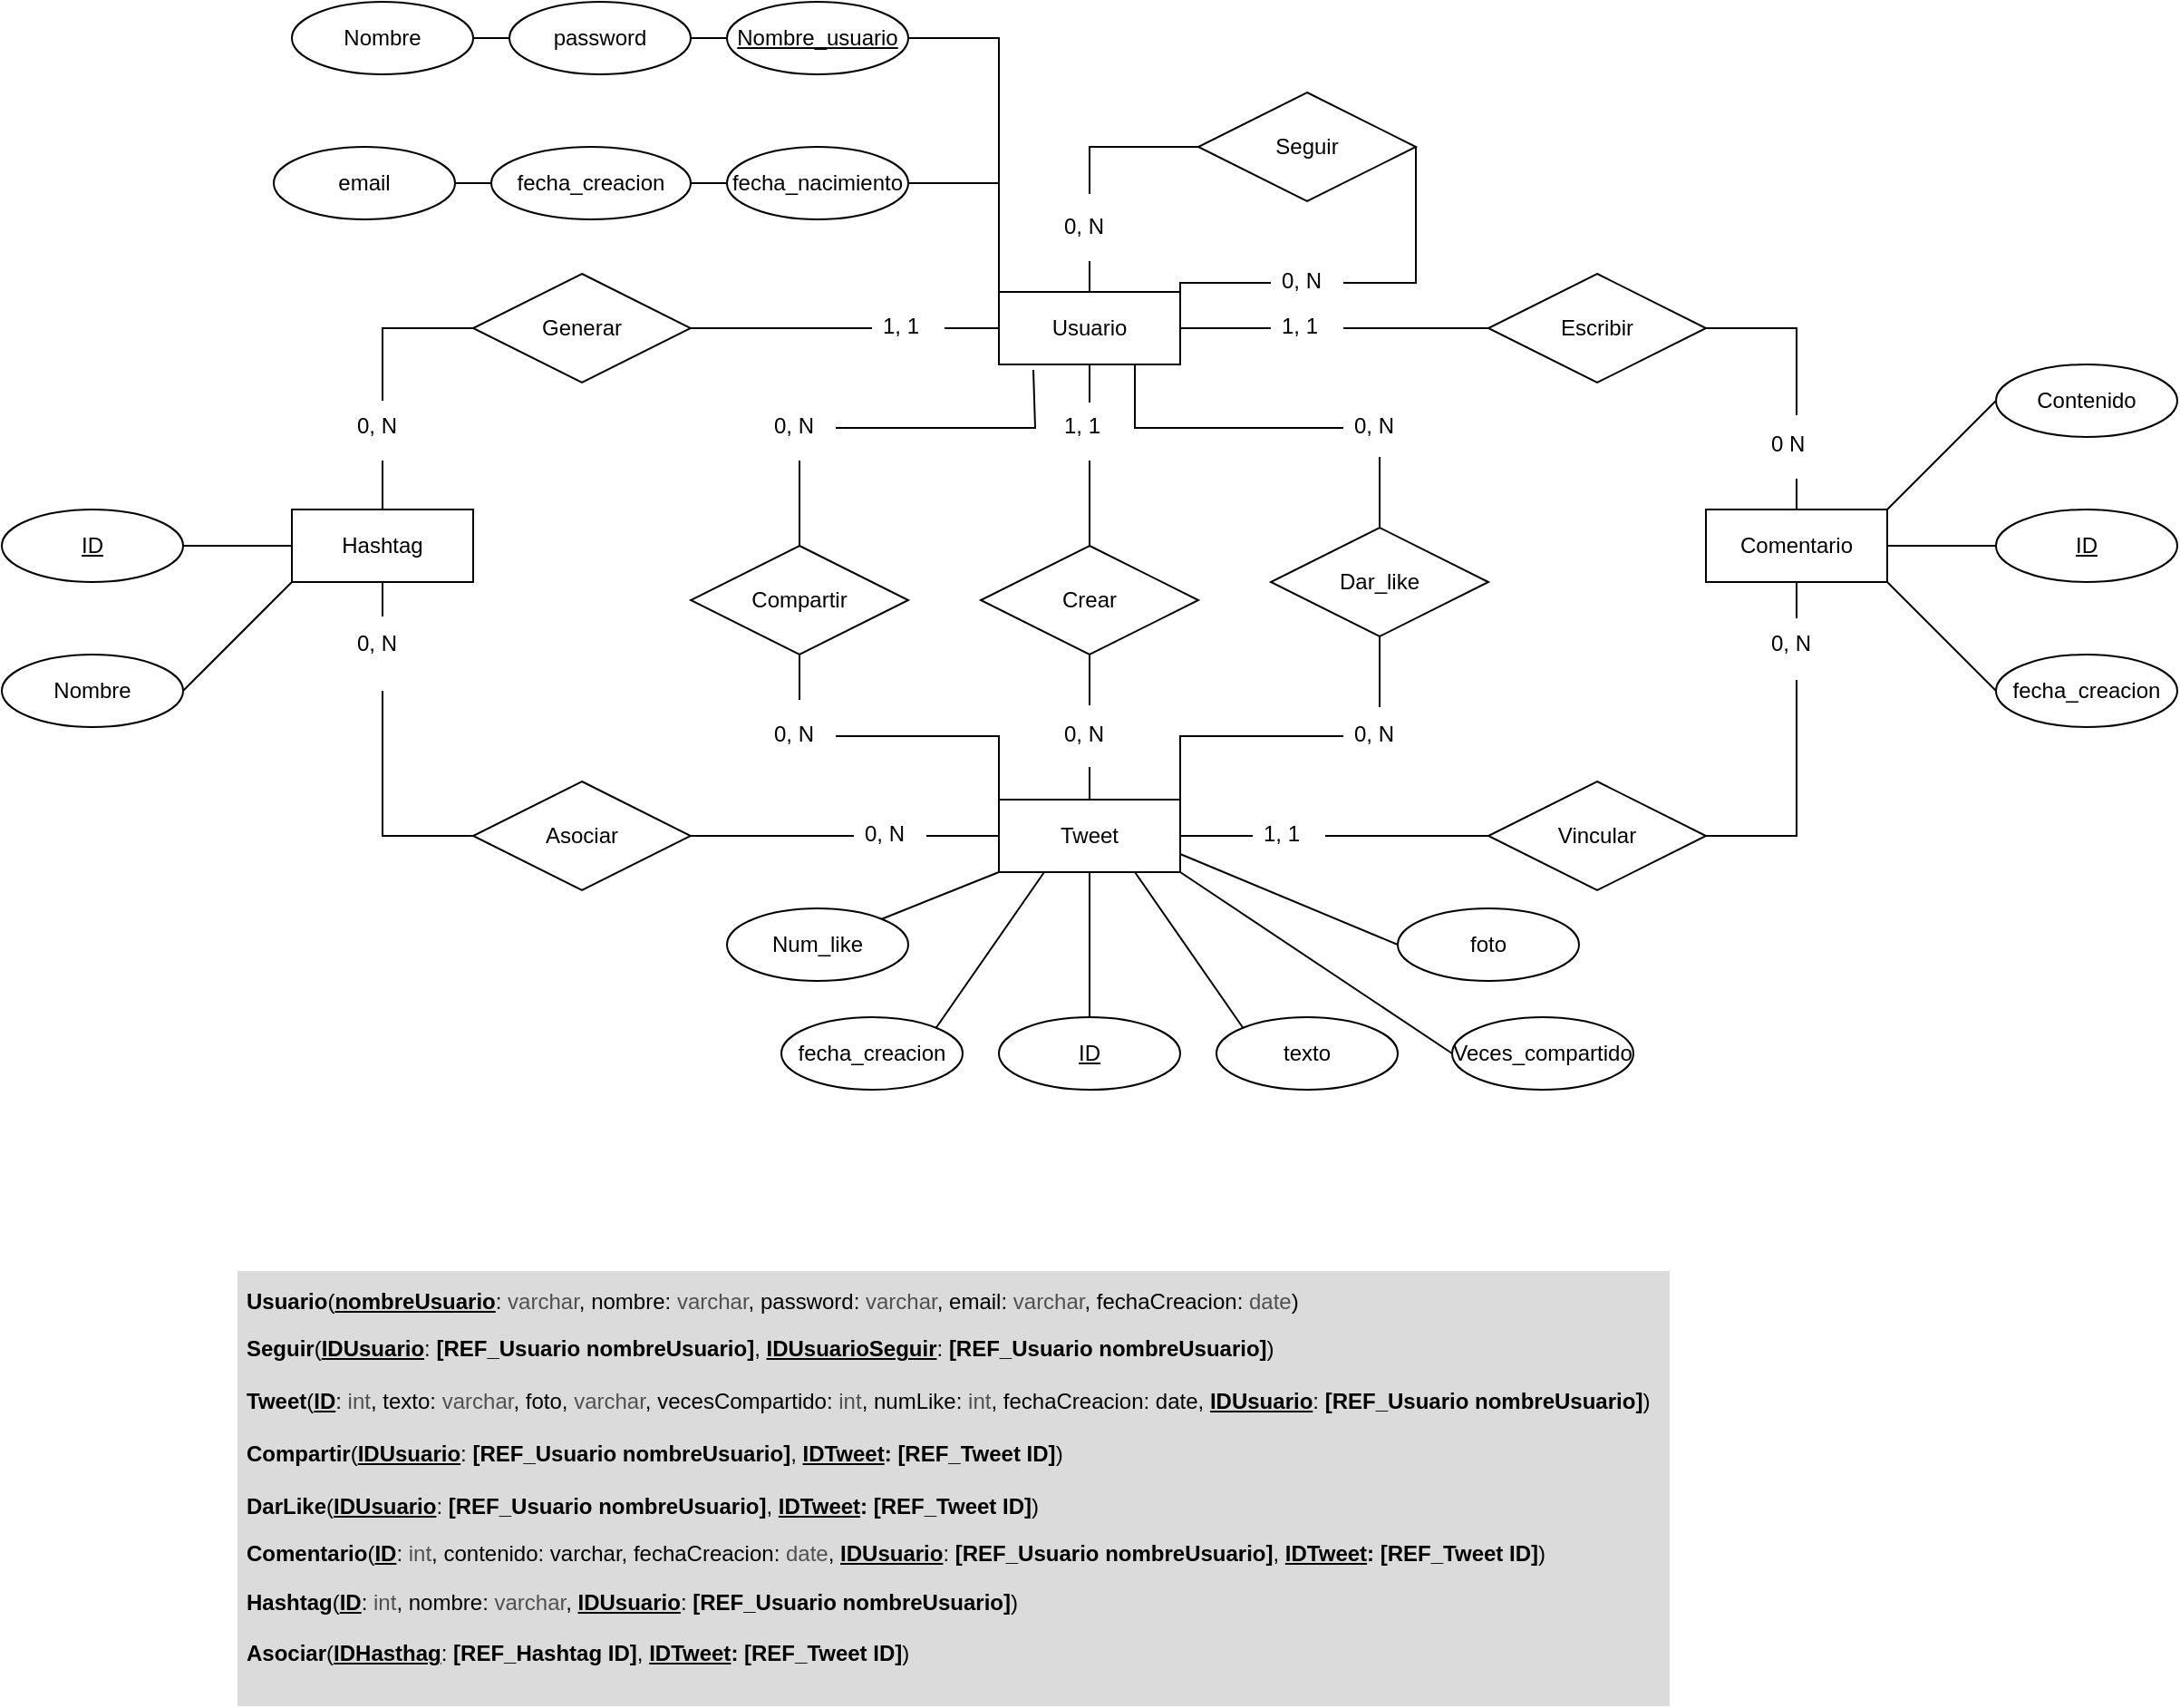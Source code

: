 <mxfile version="22.0.4" type="github">
  <diagram name="Página-1" id="B_YUauBdt4ndDx0U4x7B">
    <mxGraphModel dx="2876" dy="1117" grid="1" gridSize="10" guides="1" tooltips="1" connect="1" arrows="1" fold="1" page="1" pageScale="1" pageWidth="827" pageHeight="1169" math="0" shadow="0">
      <root>
        <mxCell id="0" />
        <mxCell id="1" parent="0" />
        <mxCell id="vRgjC-KuwLONajDQIYyj-1" value="Usuario" style="whiteSpace=wrap;html=1;align=center;" parent="1" vertex="1">
          <mxGeometry x="60" y="280" width="100" height="40" as="geometry" />
        </mxCell>
        <mxCell id="vRgjC-KuwLONajDQIYyj-2" value="Nombre_usuario" style="ellipse;whiteSpace=wrap;html=1;align=center;fontStyle=4;" parent="1" vertex="1">
          <mxGeometry x="-90" y="120" width="100" height="40" as="geometry" />
        </mxCell>
        <mxCell id="vRgjC-KuwLONajDQIYyj-3" value="fecha_nacimiento" style="ellipse;whiteSpace=wrap;html=1;align=center;" parent="1" vertex="1">
          <mxGeometry x="-90" y="200" width="100" height="40" as="geometry" />
        </mxCell>
        <mxCell id="vRgjC-KuwLONajDQIYyj-4" value="fecha_creacion" style="ellipse;whiteSpace=wrap;html=1;align=center;" parent="1" vertex="1">
          <mxGeometry x="-220" y="200" width="110" height="40" as="geometry" />
        </mxCell>
        <mxCell id="vRgjC-KuwLONajDQIYyj-5" value="email" style="ellipse;whiteSpace=wrap;html=1;align=center;" parent="1" vertex="1">
          <mxGeometry x="-340" y="200" width="100" height="40" as="geometry" />
        </mxCell>
        <mxCell id="vRgjC-KuwLONajDQIYyj-6" value="password" style="ellipse;whiteSpace=wrap;html=1;align=center;" parent="1" vertex="1">
          <mxGeometry x="-210" y="120" width="100" height="40" as="geometry" />
        </mxCell>
        <mxCell id="vRgjC-KuwLONajDQIYyj-7" value="Nombre" style="ellipse;whiteSpace=wrap;html=1;align=center;" parent="1" vertex="1">
          <mxGeometry x="-330" y="120" width="100" height="40" as="geometry" />
        </mxCell>
        <mxCell id="vRgjC-KuwLONajDQIYyj-8" value="Seguir" style="shape=rhombus;perimeter=rhombusPerimeter;whiteSpace=wrap;html=1;align=center;" parent="1" vertex="1">
          <mxGeometry x="170" y="170" width="120" height="60" as="geometry" />
        </mxCell>
        <mxCell id="vRgjC-KuwLONajDQIYyj-9" value="0, N" style="text;strokeColor=none;fillColor=none;spacingLeft=4;spacingRight=4;overflow=hidden;rotatable=0;points=[[0,0.5],[1,0.5]];portConstraint=eastwest;fontSize=12;whiteSpace=wrap;html=1;" parent="1" vertex="1">
          <mxGeometry x="210" y="260" width="40" height="30" as="geometry" />
        </mxCell>
        <mxCell id="vRgjC-KuwLONajDQIYyj-10" value="0, N" style="text;strokeColor=none;fillColor=none;spacingLeft=4;spacingRight=4;overflow=hidden;rotatable=0;points=[[0,0.5],[1,0.5]];portConstraint=eastwest;fontSize=12;whiteSpace=wrap;html=1;" parent="1" vertex="1">
          <mxGeometry x="90" y="230" width="40" height="30" as="geometry" />
        </mxCell>
        <mxCell id="vRgjC-KuwLONajDQIYyj-11" value="" style="endArrow=none;html=1;rounded=0;exitX=1;exitY=0;exitDx=0;exitDy=0;entryX=0;entryY=0.5;entryDx=0;entryDy=0;" parent="1" source="vRgjC-KuwLONajDQIYyj-1" target="vRgjC-KuwLONajDQIYyj-9" edge="1">
          <mxGeometry relative="1" as="geometry">
            <mxPoint x="310" y="470" as="sourcePoint" />
            <mxPoint x="220" y="280" as="targetPoint" />
            <Array as="points">
              <mxPoint x="160" y="275" />
            </Array>
          </mxGeometry>
        </mxCell>
        <mxCell id="vRgjC-KuwLONajDQIYyj-12" value="" style="endArrow=none;html=1;rounded=0;exitX=1;exitY=0.5;exitDx=0;exitDy=0;entryX=1;entryY=0.5;entryDx=0;entryDy=0;" parent="1" source="vRgjC-KuwLONajDQIYyj-8" target="vRgjC-KuwLONajDQIYyj-9" edge="1">
          <mxGeometry relative="1" as="geometry">
            <mxPoint x="170" y="310" as="sourcePoint" />
            <mxPoint x="220" y="310" as="targetPoint" />
            <Array as="points">
              <mxPoint x="290" y="275" />
            </Array>
          </mxGeometry>
        </mxCell>
        <mxCell id="vRgjC-KuwLONajDQIYyj-13" value="" style="endArrow=none;html=1;rounded=0;exitX=0.5;exitY=1.1;exitDx=0;exitDy=0;entryX=0.5;entryY=0;entryDx=0;entryDy=0;exitPerimeter=0;" parent="1" source="vRgjC-KuwLONajDQIYyj-10" target="vRgjC-KuwLONajDQIYyj-1" edge="1">
          <mxGeometry relative="1" as="geometry">
            <mxPoint x="180" y="320" as="sourcePoint" />
            <mxPoint x="230" y="320" as="targetPoint" />
          </mxGeometry>
        </mxCell>
        <mxCell id="vRgjC-KuwLONajDQIYyj-14" value="" style="endArrow=none;html=1;rounded=0;exitX=0;exitY=0.5;exitDx=0;exitDy=0;entryX=0.5;entryY=-0.133;entryDx=0;entryDy=0;entryPerimeter=0;" parent="1" source="vRgjC-KuwLONajDQIYyj-8" target="vRgjC-KuwLONajDQIYyj-10" edge="1">
          <mxGeometry relative="1" as="geometry">
            <mxPoint x="190" y="330" as="sourcePoint" />
            <mxPoint x="240" y="330" as="targetPoint" />
            <Array as="points">
              <mxPoint x="110" y="200" />
            </Array>
          </mxGeometry>
        </mxCell>
        <mxCell id="vRgjC-KuwLONajDQIYyj-15" value="Tweet" style="whiteSpace=wrap;html=1;align=center;" parent="1" vertex="1">
          <mxGeometry x="60" y="560" width="100" height="40" as="geometry" />
        </mxCell>
        <mxCell id="vRgjC-KuwLONajDQIYyj-16" value="ID" style="ellipse;whiteSpace=wrap;html=1;align=center;fontStyle=4;" parent="1" vertex="1">
          <mxGeometry x="60" y="680" width="100" height="40" as="geometry" />
        </mxCell>
        <mxCell id="vRgjC-KuwLONajDQIYyj-17" value="texto" style="ellipse;whiteSpace=wrap;html=1;align=center;" parent="1" vertex="1">
          <mxGeometry x="180" y="680" width="100" height="40" as="geometry" />
        </mxCell>
        <mxCell id="vRgjC-KuwLONajDQIYyj-18" value="fecha_creacion" style="ellipse;whiteSpace=wrap;html=1;align=center;" parent="1" vertex="1">
          <mxGeometry x="-60" y="680" width="100" height="40" as="geometry" />
        </mxCell>
        <mxCell id="vRgjC-KuwLONajDQIYyj-19" value="Crear" style="shape=rhombus;perimeter=rhombusPerimeter;whiteSpace=wrap;html=1;align=center;" parent="1" vertex="1">
          <mxGeometry x="50" y="420" width="120" height="60" as="geometry" />
        </mxCell>
        <mxCell id="vRgjC-KuwLONajDQIYyj-20" value="" style="endArrow=none;html=1;rounded=0;exitX=0.5;exitY=0;exitDx=0;exitDy=0;entryX=0.5;entryY=1.067;entryDx=0;entryDy=0;entryPerimeter=0;" parent="1" source="vRgjC-KuwLONajDQIYyj-15" target="vRgjC-KuwLONajDQIYyj-21" edge="1">
          <mxGeometry relative="1" as="geometry">
            <mxPoint x="260" y="570" as="sourcePoint" />
            <mxPoint x="420" y="570" as="targetPoint" />
          </mxGeometry>
        </mxCell>
        <mxCell id="vRgjC-KuwLONajDQIYyj-21" value="0, N" style="text;strokeColor=none;fillColor=none;spacingLeft=4;spacingRight=4;overflow=hidden;rotatable=0;points=[[0,0.5],[1,0.5]];portConstraint=eastwest;fontSize=12;whiteSpace=wrap;html=1;" parent="1" vertex="1">
          <mxGeometry x="90" y="510" width="40" height="30" as="geometry" />
        </mxCell>
        <mxCell id="vRgjC-KuwLONajDQIYyj-22" value="1, 1" style="text;strokeColor=none;fillColor=none;spacingLeft=4;spacingRight=4;overflow=hidden;rotatable=0;points=[[0,0.5],[1,0.5]];portConstraint=eastwest;fontSize=12;whiteSpace=wrap;html=1;" parent="1" vertex="1">
          <mxGeometry x="90" y="340" width="40" height="30" as="geometry" />
        </mxCell>
        <mxCell id="vRgjC-KuwLONajDQIYyj-23" value="" style="endArrow=none;html=1;rounded=0;exitX=0.5;exitY=-0.067;exitDx=0;exitDy=0;entryX=0.5;entryY=1;entryDx=0;entryDy=0;exitPerimeter=0;" parent="1" source="vRgjC-KuwLONajDQIYyj-21" target="vRgjC-KuwLONajDQIYyj-19" edge="1">
          <mxGeometry relative="1" as="geometry">
            <mxPoint x="120" y="570" as="sourcePoint" />
            <mxPoint x="120" y="552" as="targetPoint" />
          </mxGeometry>
        </mxCell>
        <mxCell id="vRgjC-KuwLONajDQIYyj-24" value="" style="endArrow=none;html=1;rounded=0;exitX=0.5;exitY=0;exitDx=0;exitDy=0;entryX=0.5;entryY=1.1;entryDx=0;entryDy=0;entryPerimeter=0;" parent="1" source="vRgjC-KuwLONajDQIYyj-19" target="vRgjC-KuwLONajDQIYyj-22" edge="1">
          <mxGeometry relative="1" as="geometry">
            <mxPoint x="260" y="570" as="sourcePoint" />
            <mxPoint x="420" y="570" as="targetPoint" />
          </mxGeometry>
        </mxCell>
        <mxCell id="vRgjC-KuwLONajDQIYyj-25" value="" style="endArrow=none;html=1;rounded=0;exitX=0.5;exitY=0.033;exitDx=0;exitDy=0;entryX=0.5;entryY=1;entryDx=0;entryDy=0;exitPerimeter=0;" parent="1" source="vRgjC-KuwLONajDQIYyj-22" target="vRgjC-KuwLONajDQIYyj-1" edge="1">
          <mxGeometry relative="1" as="geometry">
            <mxPoint x="120" y="430" as="sourcePoint" />
            <mxPoint x="120" y="383" as="targetPoint" />
          </mxGeometry>
        </mxCell>
        <mxCell id="vRgjC-KuwLONajDQIYyj-26" value="Compartir" style="shape=rhombus;perimeter=rhombusPerimeter;whiteSpace=wrap;html=1;align=center;" parent="1" vertex="1">
          <mxGeometry x="-110" y="420" width="120" height="60" as="geometry" />
        </mxCell>
        <mxCell id="vRgjC-KuwLONajDQIYyj-27" value="Num_like" style="ellipse;whiteSpace=wrap;html=1;align=center;" parent="1" vertex="1">
          <mxGeometry x="-90" y="620" width="100" height="40" as="geometry" />
        </mxCell>
        <mxCell id="vRgjC-KuwLONajDQIYyj-28" value="0, N" style="text;strokeColor=none;fillColor=none;spacingLeft=4;spacingRight=4;overflow=hidden;rotatable=0;points=[[0,0.5],[1,0.5]];portConstraint=eastwest;fontSize=12;whiteSpace=wrap;html=1;" parent="1" vertex="1">
          <mxGeometry x="-70" y="340" width="40" height="30" as="geometry" />
        </mxCell>
        <mxCell id="vRgjC-KuwLONajDQIYyj-29" value="0, N" style="text;strokeColor=none;fillColor=none;spacingLeft=4;spacingRight=4;overflow=hidden;rotatable=0;points=[[0,0.5],[1,0.5]];portConstraint=eastwest;fontSize=12;whiteSpace=wrap;html=1;" parent="1" vertex="1">
          <mxGeometry x="-70" y="510" width="40" height="30" as="geometry" />
        </mxCell>
        <mxCell id="vRgjC-KuwLONajDQIYyj-30" value="" style="endArrow=none;html=1;rounded=0;exitX=1;exitY=0.5;exitDx=0;exitDy=0;entryX=0.19;entryY=1.075;entryDx=0;entryDy=0;entryPerimeter=0;" parent="1" source="vRgjC-KuwLONajDQIYyj-28" target="vRgjC-KuwLONajDQIYyj-1" edge="1">
          <mxGeometry relative="1" as="geometry">
            <mxPoint x="-40" y="570" as="sourcePoint" />
            <mxPoint x="120" y="570" as="targetPoint" />
            <Array as="points">
              <mxPoint x="80" y="355" />
            </Array>
          </mxGeometry>
        </mxCell>
        <mxCell id="vRgjC-KuwLONajDQIYyj-31" value="" style="endArrow=none;html=1;rounded=0;exitX=0.5;exitY=0;exitDx=0;exitDy=0;entryX=0.5;entryY=1.1;entryDx=0;entryDy=0;entryPerimeter=0;" parent="1" source="vRgjC-KuwLONajDQIYyj-26" target="vRgjC-KuwLONajDQIYyj-28" edge="1">
          <mxGeometry relative="1" as="geometry">
            <mxPoint x="-40" y="570" as="sourcePoint" />
            <mxPoint x="120" y="570" as="targetPoint" />
          </mxGeometry>
        </mxCell>
        <mxCell id="vRgjC-KuwLONajDQIYyj-32" value="" style="endArrow=none;html=1;rounded=0;exitX=0.5;exitY=-0.167;exitDx=0;exitDy=0;exitPerimeter=0;entryX=0.5;entryY=1;entryDx=0;entryDy=0;" parent="1" source="vRgjC-KuwLONajDQIYyj-29" target="vRgjC-KuwLONajDQIYyj-26" edge="1">
          <mxGeometry relative="1" as="geometry">
            <mxPoint x="-40" y="430" as="sourcePoint" />
            <mxPoint x="-80" y="500" as="targetPoint" />
          </mxGeometry>
        </mxCell>
        <mxCell id="vRgjC-KuwLONajDQIYyj-33" value="" style="endArrow=none;html=1;rounded=0;exitX=0;exitY=0;exitDx=0;exitDy=0;entryX=1;entryY=0.5;entryDx=0;entryDy=0;" parent="1" source="vRgjC-KuwLONajDQIYyj-15" target="vRgjC-KuwLONajDQIYyj-29" edge="1">
          <mxGeometry relative="1" as="geometry">
            <mxPoint x="-30" y="440" as="sourcePoint" />
            <mxPoint x="-30" y="393" as="targetPoint" />
            <Array as="points">
              <mxPoint x="60" y="525" />
            </Array>
          </mxGeometry>
        </mxCell>
        <mxCell id="vRgjC-KuwLONajDQIYyj-34" value="Dar_like" style="shape=rhombus;perimeter=rhombusPerimeter;whiteSpace=wrap;html=1;align=center;" parent="1" vertex="1">
          <mxGeometry x="210" y="410" width="120" height="60" as="geometry" />
        </mxCell>
        <mxCell id="vRgjC-KuwLONajDQIYyj-35" value="0, N" style="text;strokeColor=none;fillColor=none;spacingLeft=4;spacingRight=4;overflow=hidden;rotatable=0;points=[[0,0.5],[1,0.5]];portConstraint=eastwest;fontSize=12;whiteSpace=wrap;html=1;" parent="1" vertex="1">
          <mxGeometry x="250" y="340" width="40" height="30" as="geometry" />
        </mxCell>
        <mxCell id="vRgjC-KuwLONajDQIYyj-36" value="0, N" style="text;strokeColor=none;fillColor=none;spacingLeft=4;spacingRight=4;overflow=hidden;rotatable=0;points=[[0,0.5],[1,0.5]];portConstraint=eastwest;fontSize=12;whiteSpace=wrap;html=1;" parent="1" vertex="1">
          <mxGeometry x="250" y="510" width="40" height="30" as="geometry" />
        </mxCell>
        <mxCell id="vRgjC-KuwLONajDQIYyj-37" value="" style="endArrow=none;html=1;rounded=0;exitX=1;exitY=0;exitDx=0;exitDy=0;entryX=0;entryY=0.5;entryDx=0;entryDy=0;" parent="1" source="vRgjC-KuwLONajDQIYyj-15" target="vRgjC-KuwLONajDQIYyj-36" edge="1">
          <mxGeometry relative="1" as="geometry">
            <mxPoint x="-40" y="570" as="sourcePoint" />
            <mxPoint x="120" y="570" as="targetPoint" />
            <Array as="points">
              <mxPoint x="160" y="525" />
            </Array>
          </mxGeometry>
        </mxCell>
        <mxCell id="vRgjC-KuwLONajDQIYyj-38" value="" style="endArrow=none;html=1;rounded=0;exitX=0.5;exitY=-0.033;exitDx=0;exitDy=0;exitPerimeter=0;entryX=0.5;entryY=1;entryDx=0;entryDy=0;" parent="1" source="vRgjC-KuwLONajDQIYyj-36" target="vRgjC-KuwLONajDQIYyj-34" edge="1">
          <mxGeometry relative="1" as="geometry">
            <mxPoint x="-40" y="570" as="sourcePoint" />
            <mxPoint x="120" y="570" as="targetPoint" />
          </mxGeometry>
        </mxCell>
        <mxCell id="vRgjC-KuwLONajDQIYyj-39" value="" style="endArrow=none;html=1;rounded=0;exitX=0.5;exitY=1.033;exitDx=0;exitDy=0;exitPerimeter=0;entryX=0.5;entryY=0;entryDx=0;entryDy=0;" parent="1" source="vRgjC-KuwLONajDQIYyj-35" target="vRgjC-KuwLONajDQIYyj-34" edge="1">
          <mxGeometry relative="1" as="geometry">
            <mxPoint x="280" y="519" as="sourcePoint" />
            <mxPoint x="280" y="490" as="targetPoint" />
          </mxGeometry>
        </mxCell>
        <mxCell id="vRgjC-KuwLONajDQIYyj-40" value="" style="endArrow=none;html=1;rounded=0;exitX=0;exitY=0.5;exitDx=0;exitDy=0;entryX=0.75;entryY=1;entryDx=0;entryDy=0;" parent="1" source="vRgjC-KuwLONajDQIYyj-35" target="vRgjC-KuwLONajDQIYyj-1" edge="1">
          <mxGeometry relative="1" as="geometry">
            <mxPoint x="290" y="529" as="sourcePoint" />
            <mxPoint x="290" y="500" as="targetPoint" />
            <Array as="points">
              <mxPoint x="135" y="355" />
            </Array>
          </mxGeometry>
        </mxCell>
        <mxCell id="vRgjC-KuwLONajDQIYyj-41" value="Veces_compartido" style="ellipse;whiteSpace=wrap;html=1;align=center;" parent="1" vertex="1">
          <mxGeometry x="310" y="680" width="100" height="40" as="geometry" />
        </mxCell>
        <mxCell id="vRgjC-KuwLONajDQIYyj-42" value="Comentario" style="whiteSpace=wrap;html=1;align=center;" parent="1" vertex="1">
          <mxGeometry x="450" y="400" width="100" height="40" as="geometry" />
        </mxCell>
        <mxCell id="vRgjC-KuwLONajDQIYyj-43" value="Contenido" style="ellipse;whiteSpace=wrap;html=1;align=center;" parent="1" vertex="1">
          <mxGeometry x="610" y="320" width="100" height="40" as="geometry" />
        </mxCell>
        <mxCell id="vRgjC-KuwLONajDQIYyj-44" value="ID" style="ellipse;whiteSpace=wrap;html=1;align=center;fontStyle=4;" parent="1" vertex="1">
          <mxGeometry x="610" y="400" width="100" height="40" as="geometry" />
        </mxCell>
        <mxCell id="vRgjC-KuwLONajDQIYyj-45" value="fecha_creacion" style="ellipse;whiteSpace=wrap;html=1;align=center;" parent="1" vertex="1">
          <mxGeometry x="610" y="480" width="100" height="40" as="geometry" />
        </mxCell>
        <mxCell id="vRgjC-KuwLONajDQIYyj-46" value="Escribir" style="shape=rhombus;perimeter=rhombusPerimeter;whiteSpace=wrap;html=1;align=center;" parent="1" vertex="1">
          <mxGeometry x="330" y="270" width="120" height="60" as="geometry" />
        </mxCell>
        <mxCell id="vRgjC-KuwLONajDQIYyj-47" value="" style="endArrow=none;html=1;rounded=0;exitX=1;exitY=0.5;exitDx=0;exitDy=0;" parent="1" source="vRgjC-KuwLONajDQIYyj-1" target="vRgjC-KuwLONajDQIYyj-48" edge="1">
          <mxGeometry relative="1" as="geometry">
            <mxPoint x="-40" y="470" as="sourcePoint" />
            <mxPoint x="120" y="470" as="targetPoint" />
          </mxGeometry>
        </mxCell>
        <mxCell id="vRgjC-KuwLONajDQIYyj-48" value="1, 1" style="text;strokeColor=none;fillColor=none;spacingLeft=4;spacingRight=4;overflow=hidden;rotatable=0;points=[[0,0.5],[1,0.5]];portConstraint=eastwest;fontSize=12;whiteSpace=wrap;html=1;" parent="1" vertex="1">
          <mxGeometry x="210" y="285" width="40" height="30" as="geometry" />
        </mxCell>
        <mxCell id="vRgjC-KuwLONajDQIYyj-49" value="" style="endArrow=none;html=1;rounded=0;exitX=1;exitY=0.5;exitDx=0;exitDy=0;entryX=0;entryY=0.5;entryDx=0;entryDy=0;" parent="1" source="vRgjC-KuwLONajDQIYyj-48" target="vRgjC-KuwLONajDQIYyj-46" edge="1">
          <mxGeometry relative="1" as="geometry">
            <mxPoint x="-40" y="470" as="sourcePoint" />
            <mxPoint x="120" y="470" as="targetPoint" />
          </mxGeometry>
        </mxCell>
        <mxCell id="vRgjC-KuwLONajDQIYyj-50" value="0 N" style="text;strokeColor=none;fillColor=none;spacingLeft=4;spacingRight=4;overflow=hidden;rotatable=0;points=[[0,0.5],[1,0.5]];portConstraint=eastwest;fontSize=12;whiteSpace=wrap;html=1;" parent="1" vertex="1">
          <mxGeometry x="480" y="350" width="40" height="30" as="geometry" />
        </mxCell>
        <mxCell id="vRgjC-KuwLONajDQIYyj-51" value="" style="endArrow=none;html=1;rounded=0;exitX=1;exitY=0.5;exitDx=0;exitDy=0;entryX=0.5;entryY=-0.067;entryDx=0;entryDy=0;entryPerimeter=0;" parent="1" source="vRgjC-KuwLONajDQIYyj-46" target="vRgjC-KuwLONajDQIYyj-50" edge="1">
          <mxGeometry relative="1" as="geometry">
            <mxPoint x="-40" y="470" as="sourcePoint" />
            <mxPoint x="120" y="470" as="targetPoint" />
            <Array as="points">
              <mxPoint x="500" y="300" />
            </Array>
          </mxGeometry>
        </mxCell>
        <mxCell id="vRgjC-KuwLONajDQIYyj-52" value="" style="endArrow=none;html=1;rounded=0;entryX=0.5;entryY=1.1;entryDx=0;entryDy=0;entryPerimeter=0;exitX=0.5;exitY=0;exitDx=0;exitDy=0;" parent="1" source="vRgjC-KuwLONajDQIYyj-42" target="vRgjC-KuwLONajDQIYyj-50" edge="1">
          <mxGeometry relative="1" as="geometry">
            <mxPoint x="-40" y="470" as="sourcePoint" />
            <mxPoint x="120" y="470" as="targetPoint" />
          </mxGeometry>
        </mxCell>
        <mxCell id="vRgjC-KuwLONajDQIYyj-53" value="1, 1" style="text;strokeColor=none;fillColor=none;spacingLeft=4;spacingRight=4;overflow=hidden;rotatable=0;points=[[0,0.5],[1,0.5]];portConstraint=eastwest;fontSize=12;whiteSpace=wrap;html=1;" parent="1" vertex="1">
          <mxGeometry x="200" y="565" width="40" height="30" as="geometry" />
        </mxCell>
        <mxCell id="vRgjC-KuwLONajDQIYyj-54" value="0, N" style="text;strokeColor=none;fillColor=none;spacingLeft=4;spacingRight=4;overflow=hidden;rotatable=0;points=[[0,0.5],[1,0.5]];portConstraint=eastwest;fontSize=12;whiteSpace=wrap;html=1;" parent="1" vertex="1">
          <mxGeometry x="480" y="460" width="40" height="30" as="geometry" />
        </mxCell>
        <mxCell id="vRgjC-KuwLONajDQIYyj-55" value="Vincular" style="shape=rhombus;perimeter=rhombusPerimeter;whiteSpace=wrap;html=1;align=center;" parent="1" vertex="1">
          <mxGeometry x="330" y="550" width="120" height="60" as="geometry" />
        </mxCell>
        <mxCell id="vRgjC-KuwLONajDQIYyj-56" value="" style="endArrow=none;html=1;rounded=0;exitX=1;exitY=0.5;exitDx=0;exitDy=0;entryX=0;entryY=0.5;entryDx=0;entryDy=0;" parent="1" source="vRgjC-KuwLONajDQIYyj-15" target="vRgjC-KuwLONajDQIYyj-53" edge="1">
          <mxGeometry relative="1" as="geometry">
            <mxPoint x="-40" y="470" as="sourcePoint" />
            <mxPoint x="120" y="470" as="targetPoint" />
          </mxGeometry>
        </mxCell>
        <mxCell id="vRgjC-KuwLONajDQIYyj-57" value="" style="endArrow=none;html=1;rounded=0;exitX=1;exitY=0.5;exitDx=0;exitDy=0;entryX=0;entryY=0.5;entryDx=0;entryDy=0;" parent="1" source="vRgjC-KuwLONajDQIYyj-53" target="vRgjC-KuwLONajDQIYyj-55" edge="1">
          <mxGeometry relative="1" as="geometry">
            <mxPoint x="-40" y="470" as="sourcePoint" />
            <mxPoint x="120" y="470" as="targetPoint" />
          </mxGeometry>
        </mxCell>
        <mxCell id="vRgjC-KuwLONajDQIYyj-58" value="" style="endArrow=none;html=1;rounded=0;exitX=1;exitY=0.5;exitDx=0;exitDy=0;entryX=0.5;entryY=1.133;entryDx=0;entryDy=0;entryPerimeter=0;" parent="1" source="vRgjC-KuwLONajDQIYyj-55" target="vRgjC-KuwLONajDQIYyj-54" edge="1">
          <mxGeometry relative="1" as="geometry">
            <mxPoint x="-40" y="470" as="sourcePoint" />
            <mxPoint x="120" y="470" as="targetPoint" />
            <Array as="points">
              <mxPoint x="500" y="580" />
            </Array>
          </mxGeometry>
        </mxCell>
        <mxCell id="vRgjC-KuwLONajDQIYyj-59" value="" style="endArrow=none;html=1;rounded=0;exitX=0.5;exitY=0;exitDx=0;exitDy=0;exitPerimeter=0;entryX=0.5;entryY=1;entryDx=0;entryDy=0;" parent="1" source="vRgjC-KuwLONajDQIYyj-54" target="vRgjC-KuwLONajDQIYyj-42" edge="1">
          <mxGeometry relative="1" as="geometry">
            <mxPoint x="-40" y="470" as="sourcePoint" />
            <mxPoint x="120" y="470" as="targetPoint" />
          </mxGeometry>
        </mxCell>
        <mxCell id="vRgjC-KuwLONajDQIYyj-60" value="Hashtag" style="whiteSpace=wrap;html=1;align=center;" parent="1" vertex="1">
          <mxGeometry x="-330" y="400" width="100" height="40" as="geometry" />
        </mxCell>
        <mxCell id="vRgjC-KuwLONajDQIYyj-61" value="ID" style="ellipse;whiteSpace=wrap;html=1;align=center;fontStyle=4;" parent="1" vertex="1">
          <mxGeometry x="-490" y="400" width="100" height="40" as="geometry" />
        </mxCell>
        <mxCell id="vRgjC-KuwLONajDQIYyj-62" value="Nombre" style="ellipse;whiteSpace=wrap;html=1;align=center;" parent="1" vertex="1">
          <mxGeometry x="-490" y="480" width="100" height="40" as="geometry" />
        </mxCell>
        <mxCell id="vRgjC-KuwLONajDQIYyj-63" value="Asociar" style="shape=rhombus;perimeter=rhombusPerimeter;whiteSpace=wrap;html=1;align=center;" parent="1" vertex="1">
          <mxGeometry x="-230" y="550" width="120" height="60" as="geometry" />
        </mxCell>
        <mxCell id="vRgjC-KuwLONajDQIYyj-64" value="0, N" style="text;strokeColor=none;fillColor=none;spacingLeft=4;spacingRight=4;overflow=hidden;rotatable=0;points=[[0,0.5],[1,0.5]];portConstraint=eastwest;fontSize=12;whiteSpace=wrap;html=1;" parent="1" vertex="1">
          <mxGeometry x="-20" y="565" width="40" height="30" as="geometry" />
        </mxCell>
        <mxCell id="vRgjC-KuwLONajDQIYyj-65" value="0, N" style="text;strokeColor=none;fillColor=none;spacingLeft=4;spacingRight=4;overflow=hidden;rotatable=0;points=[[0,0.5],[1,0.5]];portConstraint=eastwest;fontSize=12;whiteSpace=wrap;html=1;" parent="1" vertex="1">
          <mxGeometry x="-300" y="460" width="40" height="30" as="geometry" />
        </mxCell>
        <mxCell id="vRgjC-KuwLONajDQIYyj-66" value="" style="endArrow=none;html=1;rounded=0;exitX=0.5;exitY=-0.033;exitDx=0;exitDy=0;exitPerimeter=0;entryX=0.5;entryY=1;entryDx=0;entryDy=0;" parent="1" source="vRgjC-KuwLONajDQIYyj-65" target="vRgjC-KuwLONajDQIYyj-60" edge="1">
          <mxGeometry relative="1" as="geometry">
            <mxPoint x="-40" y="370" as="sourcePoint" />
            <mxPoint x="120" y="370" as="targetPoint" />
          </mxGeometry>
        </mxCell>
        <mxCell id="vRgjC-KuwLONajDQIYyj-67" value="" style="endArrow=none;html=1;rounded=0;exitX=0;exitY=0.5;exitDx=0;exitDy=0;entryX=0.5;entryY=1.333;entryDx=0;entryDy=0;entryPerimeter=0;" parent="1" source="vRgjC-KuwLONajDQIYyj-63" target="vRgjC-KuwLONajDQIYyj-65" edge="1">
          <mxGeometry relative="1" as="geometry">
            <mxPoint x="-40" y="370" as="sourcePoint" />
            <mxPoint x="120" y="370" as="targetPoint" />
            <Array as="points">
              <mxPoint x="-280" y="580" />
            </Array>
          </mxGeometry>
        </mxCell>
        <mxCell id="vRgjC-KuwLONajDQIYyj-68" value="" style="endArrow=none;html=1;rounded=0;exitX=1;exitY=0.5;exitDx=0;exitDy=0;entryX=0;entryY=0.5;entryDx=0;entryDy=0;" parent="1" source="vRgjC-KuwLONajDQIYyj-63" target="vRgjC-KuwLONajDQIYyj-64" edge="1">
          <mxGeometry relative="1" as="geometry">
            <mxPoint x="-30" y="380" as="sourcePoint" />
            <mxPoint x="130" y="380" as="targetPoint" />
          </mxGeometry>
        </mxCell>
        <mxCell id="vRgjC-KuwLONajDQIYyj-69" value="" style="endArrow=none;html=1;rounded=0;exitX=0;exitY=0.5;exitDx=0;exitDy=0;entryX=1;entryY=0.5;entryDx=0;entryDy=0;" parent="1" source="vRgjC-KuwLONajDQIYyj-15" target="vRgjC-KuwLONajDQIYyj-64" edge="1">
          <mxGeometry relative="1" as="geometry">
            <mxPoint x="-100" y="590" as="sourcePoint" />
            <mxPoint x="-10" y="590" as="targetPoint" />
          </mxGeometry>
        </mxCell>
        <mxCell id="vRgjC-KuwLONajDQIYyj-70" value="1, 1" style="text;strokeColor=none;fillColor=none;spacingLeft=4;spacingRight=4;overflow=hidden;rotatable=0;points=[[0,0.5],[1,0.5]];portConstraint=eastwest;fontSize=12;whiteSpace=wrap;html=1;" parent="1" vertex="1">
          <mxGeometry x="-10" y="285" width="40" height="30" as="geometry" />
        </mxCell>
        <mxCell id="vRgjC-KuwLONajDQIYyj-71" value="0, N" style="text;strokeColor=none;fillColor=none;spacingLeft=4;spacingRight=4;overflow=hidden;rotatable=0;points=[[0,0.5],[1,0.5]];portConstraint=eastwest;fontSize=12;whiteSpace=wrap;html=1;" parent="1" vertex="1">
          <mxGeometry x="-300" y="340" width="40" height="30" as="geometry" />
        </mxCell>
        <mxCell id="vRgjC-KuwLONajDQIYyj-72" value="" style="endArrow=none;html=1;rounded=0;exitX=0.5;exitY=0;exitDx=0;exitDy=0;entryX=0.5;entryY=1.1;entryDx=0;entryDy=0;entryPerimeter=0;" parent="1" source="vRgjC-KuwLONajDQIYyj-60" target="vRgjC-KuwLONajDQIYyj-71" edge="1">
          <mxGeometry relative="1" as="geometry">
            <mxPoint x="-40" y="370" as="sourcePoint" />
            <mxPoint x="120" y="370" as="targetPoint" />
          </mxGeometry>
        </mxCell>
        <mxCell id="vRgjC-KuwLONajDQIYyj-73" value="Generar" style="shape=rhombus;perimeter=rhombusPerimeter;whiteSpace=wrap;html=1;align=center;" parent="1" vertex="1">
          <mxGeometry x="-230" y="270" width="120" height="60" as="geometry" />
        </mxCell>
        <mxCell id="vRgjC-KuwLONajDQIYyj-74" value="" style="endArrow=none;html=1;rounded=0;exitX=0.5;exitY=0;exitDx=0;exitDy=0;exitPerimeter=0;entryX=0;entryY=0.5;entryDx=0;entryDy=0;" parent="1" source="vRgjC-KuwLONajDQIYyj-71" target="vRgjC-KuwLONajDQIYyj-73" edge="1">
          <mxGeometry relative="1" as="geometry">
            <mxPoint x="-40" y="370" as="sourcePoint" />
            <mxPoint x="120" y="370" as="targetPoint" />
            <Array as="points">
              <mxPoint x="-280" y="300" />
            </Array>
          </mxGeometry>
        </mxCell>
        <mxCell id="vRgjC-KuwLONajDQIYyj-75" value="" style="endArrow=none;html=1;rounded=0;exitX=1;exitY=0.5;exitDx=0;exitDy=0;entryX=0;entryY=0.5;entryDx=0;entryDy=0;" parent="1" source="vRgjC-KuwLONajDQIYyj-73" target="vRgjC-KuwLONajDQIYyj-70" edge="1">
          <mxGeometry relative="1" as="geometry">
            <mxPoint x="-40" y="370" as="sourcePoint" />
            <mxPoint x="120" y="370" as="targetPoint" />
          </mxGeometry>
        </mxCell>
        <mxCell id="vRgjC-KuwLONajDQIYyj-76" value="" style="endArrow=none;html=1;rounded=0;exitX=0;exitY=0.5;exitDx=0;exitDy=0;entryX=1;entryY=0.5;entryDx=0;entryDy=0;" parent="1" source="vRgjC-KuwLONajDQIYyj-1" target="vRgjC-KuwLONajDQIYyj-70" edge="1">
          <mxGeometry relative="1" as="geometry">
            <mxPoint x="-100" y="310" as="sourcePoint" />
            <mxPoint y="310" as="targetPoint" />
          </mxGeometry>
        </mxCell>
        <mxCell id="vRgjC-KuwLONajDQIYyj-77" value="" style="endArrow=none;html=1;rounded=0;exitX=1;exitY=0.5;exitDx=0;exitDy=0;entryX=0;entryY=0;entryDx=0;entryDy=0;" parent="1" source="vRgjC-KuwLONajDQIYyj-2" target="vRgjC-KuwLONajDQIYyj-1" edge="1">
          <mxGeometry relative="1" as="geometry">
            <mxPoint x="50" y="500" as="sourcePoint" />
            <mxPoint x="50" y="180" as="targetPoint" />
            <Array as="points">
              <mxPoint x="60" y="140" />
            </Array>
          </mxGeometry>
        </mxCell>
        <mxCell id="vRgjC-KuwLONajDQIYyj-78" value="" style="endArrow=none;html=1;rounded=0;exitX=1;exitY=0.5;exitDx=0;exitDy=0;" parent="1" source="vRgjC-KuwLONajDQIYyj-3" edge="1">
          <mxGeometry relative="1" as="geometry">
            <mxPoint x="50" y="500" as="sourcePoint" />
            <mxPoint x="60" y="220" as="targetPoint" />
          </mxGeometry>
        </mxCell>
        <mxCell id="vRgjC-KuwLONajDQIYyj-79" value="" style="endArrow=none;html=1;rounded=0;exitX=1;exitY=0.5;exitDx=0;exitDy=0;entryX=0;entryY=0.5;entryDx=0;entryDy=0;" parent="1" source="vRgjC-KuwLONajDQIYyj-6" target="vRgjC-KuwLONajDQIYyj-2" edge="1">
          <mxGeometry relative="1" as="geometry">
            <mxPoint x="50" y="500" as="sourcePoint" />
            <mxPoint x="210" y="500" as="targetPoint" />
          </mxGeometry>
        </mxCell>
        <mxCell id="vRgjC-KuwLONajDQIYyj-80" value="" style="endArrow=none;html=1;rounded=0;exitX=1;exitY=0.5;exitDx=0;exitDy=0;" parent="1" source="vRgjC-KuwLONajDQIYyj-7" edge="1">
          <mxGeometry relative="1" as="geometry">
            <mxPoint x="-100" y="150" as="sourcePoint" />
            <mxPoint x="-210" y="140" as="targetPoint" />
          </mxGeometry>
        </mxCell>
        <mxCell id="vRgjC-KuwLONajDQIYyj-81" value="" style="endArrow=none;html=1;rounded=0;exitX=1;exitY=0.5;exitDx=0;exitDy=0;entryX=0;entryY=0.5;entryDx=0;entryDy=0;" parent="1" source="vRgjC-KuwLONajDQIYyj-5" target="vRgjC-KuwLONajDQIYyj-4" edge="1">
          <mxGeometry relative="1" as="geometry">
            <mxPoint x="-220" y="150" as="sourcePoint" />
            <mxPoint x="-200" y="150" as="targetPoint" />
          </mxGeometry>
        </mxCell>
        <mxCell id="vRgjC-KuwLONajDQIYyj-82" value="" style="endArrow=none;html=1;rounded=0;exitX=1;exitY=0.5;exitDx=0;exitDy=0;entryX=0;entryY=0.5;entryDx=0;entryDy=0;" parent="1" source="vRgjC-KuwLONajDQIYyj-4" target="vRgjC-KuwLONajDQIYyj-3" edge="1">
          <mxGeometry relative="1" as="geometry">
            <mxPoint x="-230" y="230" as="sourcePoint" />
            <mxPoint x="-210" y="230" as="targetPoint" />
          </mxGeometry>
        </mxCell>
        <mxCell id="vRgjC-KuwLONajDQIYyj-83" value="" style="endArrow=none;html=1;rounded=0;exitX=1;exitY=0.5;exitDx=0;exitDy=0;entryX=0;entryY=0.5;entryDx=0;entryDy=0;" parent="1" source="vRgjC-KuwLONajDQIYyj-61" target="vRgjC-KuwLONajDQIYyj-60" edge="1">
          <mxGeometry relative="1" as="geometry">
            <mxPoint x="50" y="500" as="sourcePoint" />
            <mxPoint x="210" y="500" as="targetPoint" />
          </mxGeometry>
        </mxCell>
        <mxCell id="vRgjC-KuwLONajDQIYyj-84" value="" style="endArrow=none;html=1;rounded=0;exitX=1;exitY=0.5;exitDx=0;exitDy=0;entryX=0;entryY=1;entryDx=0;entryDy=0;" parent="1" source="vRgjC-KuwLONajDQIYyj-62" target="vRgjC-KuwLONajDQIYyj-60" edge="1">
          <mxGeometry relative="1" as="geometry">
            <mxPoint x="-380" y="430" as="sourcePoint" />
            <mxPoint x="-330" y="480" as="targetPoint" />
          </mxGeometry>
        </mxCell>
        <mxCell id="vRgjC-KuwLONajDQIYyj-85" value="" style="endArrow=none;html=1;rounded=0;exitX=1;exitY=0;exitDx=0;exitDy=0;entryX=0;entryY=1;entryDx=0;entryDy=0;" parent="1" source="vRgjC-KuwLONajDQIYyj-27" target="vRgjC-KuwLONajDQIYyj-15" edge="1">
          <mxGeometry relative="1" as="geometry">
            <mxPoint x="50" y="500" as="sourcePoint" />
            <mxPoint x="210" y="500" as="targetPoint" />
          </mxGeometry>
        </mxCell>
        <mxCell id="vRgjC-KuwLONajDQIYyj-86" value="" style="endArrow=none;html=1;rounded=0;exitX=1;exitY=0;exitDx=0;exitDy=0;entryX=0.25;entryY=1;entryDx=0;entryDy=0;" parent="1" source="vRgjC-KuwLONajDQIYyj-18" target="vRgjC-KuwLONajDQIYyj-15" edge="1">
          <mxGeometry relative="1" as="geometry">
            <mxPoint x="5" y="636" as="sourcePoint" />
            <mxPoint x="70" y="610" as="targetPoint" />
          </mxGeometry>
        </mxCell>
        <mxCell id="vRgjC-KuwLONajDQIYyj-87" value="" style="endArrow=none;html=1;rounded=0;exitX=0.5;exitY=0;exitDx=0;exitDy=0;entryX=0.5;entryY=1;entryDx=0;entryDy=0;" parent="1" source="vRgjC-KuwLONajDQIYyj-16" target="vRgjC-KuwLONajDQIYyj-15" edge="1">
          <mxGeometry relative="1" as="geometry">
            <mxPoint x="35" y="696" as="sourcePoint" />
            <mxPoint x="95" y="610" as="targetPoint" />
          </mxGeometry>
        </mxCell>
        <mxCell id="vRgjC-KuwLONajDQIYyj-88" value="" style="endArrow=none;html=1;rounded=0;exitX=0;exitY=0;exitDx=0;exitDy=0;entryX=0.75;entryY=1;entryDx=0;entryDy=0;" parent="1" source="vRgjC-KuwLONajDQIYyj-17" target="vRgjC-KuwLONajDQIYyj-15" edge="1">
          <mxGeometry relative="1" as="geometry">
            <mxPoint x="45" y="706" as="sourcePoint" />
            <mxPoint x="105" y="620" as="targetPoint" />
          </mxGeometry>
        </mxCell>
        <mxCell id="vRgjC-KuwLONajDQIYyj-89" value="" style="endArrow=none;html=1;rounded=0;exitX=0;exitY=0.5;exitDx=0;exitDy=0;entryX=1;entryY=1;entryDx=0;entryDy=0;" parent="1" source="vRgjC-KuwLONajDQIYyj-41" target="vRgjC-KuwLONajDQIYyj-15" edge="1">
          <mxGeometry relative="1" as="geometry">
            <mxPoint x="55" y="716" as="sourcePoint" />
            <mxPoint x="115" y="630" as="targetPoint" />
          </mxGeometry>
        </mxCell>
        <mxCell id="vRgjC-KuwLONajDQIYyj-90" value="" style="endArrow=none;html=1;rounded=0;exitX=1;exitY=0;exitDx=0;exitDy=0;entryX=0;entryY=0.5;entryDx=0;entryDy=0;" parent="1" source="vRgjC-KuwLONajDQIYyj-42" target="vRgjC-KuwLONajDQIYyj-43" edge="1">
          <mxGeometry relative="1" as="geometry">
            <mxPoint x="65" y="726" as="sourcePoint" />
            <mxPoint x="125" y="640" as="targetPoint" />
          </mxGeometry>
        </mxCell>
        <mxCell id="vRgjC-KuwLONajDQIYyj-91" value="" style="endArrow=none;html=1;rounded=0;exitX=1;exitY=0.5;exitDx=0;exitDy=0;entryX=0;entryY=0.5;entryDx=0;entryDy=0;" parent="1" source="vRgjC-KuwLONajDQIYyj-42" target="vRgjC-KuwLONajDQIYyj-44" edge="1">
          <mxGeometry relative="1" as="geometry">
            <mxPoint x="560" y="410" as="sourcePoint" />
            <mxPoint x="620" y="350" as="targetPoint" />
          </mxGeometry>
        </mxCell>
        <mxCell id="vRgjC-KuwLONajDQIYyj-92" value="" style="endArrow=none;html=1;rounded=0;exitX=1;exitY=1;exitDx=0;exitDy=0;entryX=0;entryY=0.5;entryDx=0;entryDy=0;" parent="1" source="vRgjC-KuwLONajDQIYyj-42" target="vRgjC-KuwLONajDQIYyj-45" edge="1">
          <mxGeometry relative="1" as="geometry">
            <mxPoint x="570" y="420" as="sourcePoint" />
            <mxPoint x="630" y="360" as="targetPoint" />
          </mxGeometry>
        </mxCell>
        <mxCell id="CPWmmdeJDW9y51N6vrC7-1" value="&lt;b style=&quot;background-color: initial;&quot;&gt;Usuario&lt;/b&gt;&lt;span style=&quot;background-color: initial;&quot;&gt;(&lt;/span&gt;&lt;b style=&quot;background-color: initial;&quot;&gt;&lt;u&gt;nombreUsuario&lt;/u&gt;&lt;/b&gt;&lt;span style=&quot;background-color: initial;&quot;&gt;: &lt;/span&gt;&lt;span style=&quot;background-color: initial; color: rgb(80, 80, 80);&quot;&gt;varchar&lt;/span&gt;&lt;span style=&quot;background-color: initial;&quot;&gt;, &lt;/span&gt;&lt;span style=&quot;background-color: initial;&quot;&gt;nombre&lt;/span&gt;&lt;span style=&quot;background-color: initial;&quot;&gt;: &lt;/span&gt;&lt;span style=&quot;background-color: initial; color: rgb(80, 80, 80);&quot;&gt;varchar&lt;/span&gt;&lt;span style=&quot;background-color: initial;&quot;&gt;, &lt;/span&gt;&lt;span style=&quot;background-color: initial;&quot;&gt;password&lt;/span&gt;&lt;span style=&quot;background-color: initial;&quot;&gt;: &lt;/span&gt;&lt;span style=&quot;background-color: initial; color: rgb(80, 80, 80);&quot;&gt;varchar&lt;/span&gt;&lt;span style=&quot;background-color: initial;&quot;&gt;, &lt;/span&gt;&lt;span style=&quot;background-color: initial;&quot;&gt;email&lt;/span&gt;&lt;span style=&quot;background-color: initial;&quot;&gt;: &lt;/span&gt;&lt;span style=&quot;background-color: initial; color: rgb(80, 80, 80);&quot;&gt;varchar&lt;/span&gt;&lt;span style=&quot;background-color: initial;&quot;&gt;, &lt;/span&gt;&lt;span style=&quot;background-color: initial;&quot;&gt;fechaCreacion&lt;/span&gt;&lt;span style=&quot;background-color: initial;&quot;&gt;: &lt;/span&gt;&lt;span style=&quot;background-color: initial; color: rgb(80, 80, 80);&quot;&gt;date&lt;/span&gt;&lt;span style=&quot;background-color: initial;&quot;&gt;)&lt;/span&gt;&lt;p class=&quot;MsoNormal&quot;&gt;&lt;/p&gt;&lt;b style=&quot;background-color: initial;&quot;&gt;Seguir&lt;/b&gt;&lt;span style=&quot;background-color: initial;&quot;&gt;(&lt;/span&gt;&lt;b style=&quot;background-color: initial;&quot;&gt;&lt;u&gt;IDUsuario&lt;/u&gt;&lt;/b&gt;&lt;span style=&quot;background-color: initial;&quot;&gt;: &lt;/span&gt;&lt;b style=&quot;background-color: initial;&quot;&gt;[REF_Usuario nombreUsuario]&lt;/b&gt;&lt;span style=&quot;background-color: initial;&quot;&gt;,&amp;nbsp;&lt;/span&gt;&lt;b style=&quot;background-color: initial;&quot;&gt;&lt;u&gt;IDUsuarioSeguir&lt;/u&gt;&lt;/b&gt;&lt;span style=&quot;background-color: initial;&quot;&gt;: &lt;/span&gt;&lt;b style=&quot;background-color: initial;&quot;&gt;[REF_Usuario nombreUsuario]&lt;/b&gt;&lt;span style=&quot;background-color: initial;&quot;&gt;)&lt;/span&gt;&lt;span style=&quot;background-color: initial;&quot;&gt;&lt;br&gt;&lt;/span&gt;&lt;b style=&quot;background-color: initial;&quot;&gt;&lt;br&gt;Tweet&lt;/b&gt;&lt;span style=&quot;background-color: initial;&quot;&gt;(&lt;/span&gt;&lt;b style=&quot;background-color: initial;&quot;&gt;&lt;u&gt;ID&lt;/u&gt;&lt;/b&gt;&lt;span style=&quot;background-color: initial;&quot;&gt;: &lt;/span&gt;&lt;span style=&quot;background-color: initial; color: rgb(80, 80, 80);&quot;&gt;int&lt;/span&gt;&lt;span style=&quot;background-color: initial;&quot;&gt;,&amp;nbsp;&lt;/span&gt;&lt;span style=&quot;background-color: initial;&quot;&gt;texto: &lt;/span&gt;&lt;span style=&quot;background-color: initial; color: rgb(80, 80, 80);&quot;&gt;varchar&lt;/span&gt;&lt;span style=&quot;background-color: initial;&quot;&gt;, foto, &lt;/span&gt;&lt;span style=&quot;background-color: initial; color: rgb(80, 80, 80);&quot;&gt;varchar&lt;/span&gt;&lt;span style=&quot;background-color: initial;&quot;&gt;, vecesCompartido: &lt;/span&gt;&lt;span style=&quot;background-color: initial; color: rgb(80, 80, 80);&quot;&gt;int&lt;/span&gt;&lt;span style=&quot;background-color: initial;&quot;&gt;, numLike:&amp;nbsp;&lt;/span&gt;&lt;span style=&quot;background-color: initial; color: rgb(80, 80, 80);&quot;&gt;int&lt;/span&gt;&lt;span style=&quot;background-color: initial;&quot;&gt;, fechaCreacion: date, &lt;/span&gt;&lt;b style=&quot;background-color: initial;&quot;&gt;&lt;u&gt;IDUsuario&lt;/u&gt;&lt;/b&gt;&lt;span style=&quot;background-color: initial;&quot;&gt;: &lt;/span&gt;&lt;b style=&quot;background-color: initial;&quot;&gt;[REF_Usuario nombreUsuario]&lt;/b&gt;&lt;span style=&quot;background-color: initial;&quot;&gt;)&lt;/span&gt;&lt;span style=&quot;background-color: initial;&quot;&gt;&lt;br&gt;&lt;/span&gt;&lt;b style=&quot;background-color: initial;&quot;&gt;&lt;br&gt;Compartir&lt;/b&gt;&lt;span style=&quot;background-color: initial;&quot;&gt;(&lt;/span&gt;&lt;b style=&quot;background-color: initial;&quot;&gt;&lt;u&gt;IDUsuario&lt;/u&gt;&lt;/b&gt;&lt;span style=&quot;background-color: initial;&quot;&gt;: &lt;/span&gt;&lt;b style=&quot;background-color: initial;&quot;&gt;[REF_Usuario nombreUsuario]&lt;/b&gt;&lt;span style=&quot;background-color: initial;&quot;&gt;,&amp;nbsp;&lt;/span&gt;&lt;b style=&quot;background-color: initial;&quot;&gt;&lt;u&gt;IDTweet&lt;/u&gt;: [REF_Tweet ID]&lt;/b&gt;&lt;span style=&quot;background-color: initial;&quot;&gt;)&lt;br&gt;&lt;/span&gt;&lt;br&gt;&lt;b style=&quot;background-color: initial;&quot;&gt;DarLike&lt;/b&gt;&lt;span style=&quot;background-color: initial;&quot;&gt;(&lt;/span&gt;&lt;b style=&quot;background-color: initial;&quot;&gt;&lt;u&gt;IDUsuario&lt;/u&gt;&lt;/b&gt;&lt;span style=&quot;background-color: initial;&quot;&gt;: &lt;/span&gt;&lt;b style=&quot;background-color: initial;&quot;&gt;[REF_Usuario nombreUsuario]&lt;/b&gt;&lt;span style=&quot;background-color: initial;&quot;&gt;,&amp;nbsp;&lt;/span&gt;&lt;b style=&quot;background-color: initial;&quot;&gt;&lt;u&gt;IDTweet&lt;/u&gt;: [REF_Tweet ID]&lt;/b&gt;&lt;span style=&quot;background-color: initial;&quot;&gt;)&lt;/span&gt;&lt;br&gt;&lt;p class=&quot;MsoNormal&quot;&gt;&lt;b&gt;Comentario&lt;/b&gt;(&lt;b&gt;&lt;u&gt;ID&lt;/u&gt;&lt;/b&gt;: &lt;span style=&quot;color:#505050&quot;&gt;int&lt;/span&gt;, contenido: varchar, fechaCreacion:&amp;nbsp;&lt;span style=&quot;color:#505050&quot;&gt;date&lt;/span&gt;, &lt;b&gt;&lt;u&gt;IDUsuario&lt;/u&gt;&lt;/b&gt;: &lt;b&gt;[REF_Usuario nombreUsuario]&lt;/b&gt;, &lt;b&gt;&lt;u&gt;IDTweet&lt;/u&gt;: [REF_Tweet ID]&lt;/b&gt;)&lt;/p&gt;&lt;b style=&quot;background-color: initial;&quot;&gt;Hashtag&lt;/b&gt;&lt;span style=&quot;background-color: initial;&quot;&gt;(&lt;/span&gt;&lt;b style=&quot;background-color: initial;&quot;&gt;&lt;u&gt;ID&lt;/u&gt;&lt;/b&gt;&lt;span style=&quot;background-color: initial;&quot;&gt;: &lt;/span&gt;&lt;span style=&quot;background-color: initial; color: rgb(80, 80, 80);&quot;&gt;int&lt;/span&gt;&lt;span style=&quot;background-color: initial;&quot;&gt;, &lt;/span&gt;&lt;span style=&quot;background-color: initial;&quot;&gt;nombre: &lt;/span&gt;&lt;span style=&quot;background-color: initial; color: rgb(80, 80, 80);&quot;&gt;varchar&lt;/span&gt;&lt;span style=&quot;background-color: initial;&quot;&gt;, &lt;/span&gt;&lt;b style=&quot;background-color: initial;&quot;&gt;&lt;u&gt;IDUsuario&lt;/u&gt;&lt;/b&gt;&lt;span style=&quot;background-color: initial;&quot;&gt;: &lt;/span&gt;&lt;b style=&quot;background-color: initial;&quot;&gt;[REF_Usuario nombreUsuario]&lt;/b&gt;&lt;span style=&quot;background-color: initial;&quot;&gt;)&lt;br&gt;&lt;/span&gt;&lt;br&gt;&lt;b style=&quot;background-color: initial;&quot;&gt;&lt;span lang=&quot;EN-US&quot;&gt;Asociar&lt;/span&gt;&lt;/b&gt;&lt;span style=&quot;background-color: initial;&quot; lang=&quot;EN-US&quot;&gt;(&lt;b&gt;&lt;u&gt;IDHasthag&lt;/u&gt;&lt;/b&gt;: &lt;b&gt;[REF_Hashtag ID]&lt;/b&gt;, &lt;b&gt;&lt;u&gt;IDTweet&lt;/u&gt;: [REF_Tweet ID]&lt;/b&gt;)&amp;nbsp;&lt;/span&gt;&lt;span style=&quot;background-color: initial;&quot;&gt;&lt;br&gt;&lt;/span&gt;&lt;br&gt;" style="text;html=1;strokeColor=none;fillColor=#dbdbdb;align=left;verticalAlign=top;whiteSpace=wrap;rounded=0;fontSize=12;spacing=5;" vertex="1" parent="1">
          <mxGeometry x="-360" y="820" width="790" height="240" as="geometry" />
        </mxCell>
        <mxCell id="CPWmmdeJDW9y51N6vrC7-2" value="foto" style="ellipse;whiteSpace=wrap;html=1;align=center;" vertex="1" parent="1">
          <mxGeometry x="280" y="620" width="100" height="40" as="geometry" />
        </mxCell>
        <mxCell id="CPWmmdeJDW9y51N6vrC7-4" value="" style="endArrow=none;html=1;rounded=0;exitX=1;exitY=0.75;exitDx=0;exitDy=0;entryX=0;entryY=0.5;entryDx=0;entryDy=0;" edge="1" parent="1" source="vRgjC-KuwLONajDQIYyj-15" target="CPWmmdeJDW9y51N6vrC7-2">
          <mxGeometry width="50" height="50" relative="1" as="geometry">
            <mxPoint x="280" y="430" as="sourcePoint" />
            <mxPoint x="330" y="380" as="targetPoint" />
          </mxGeometry>
        </mxCell>
      </root>
    </mxGraphModel>
  </diagram>
</mxfile>
